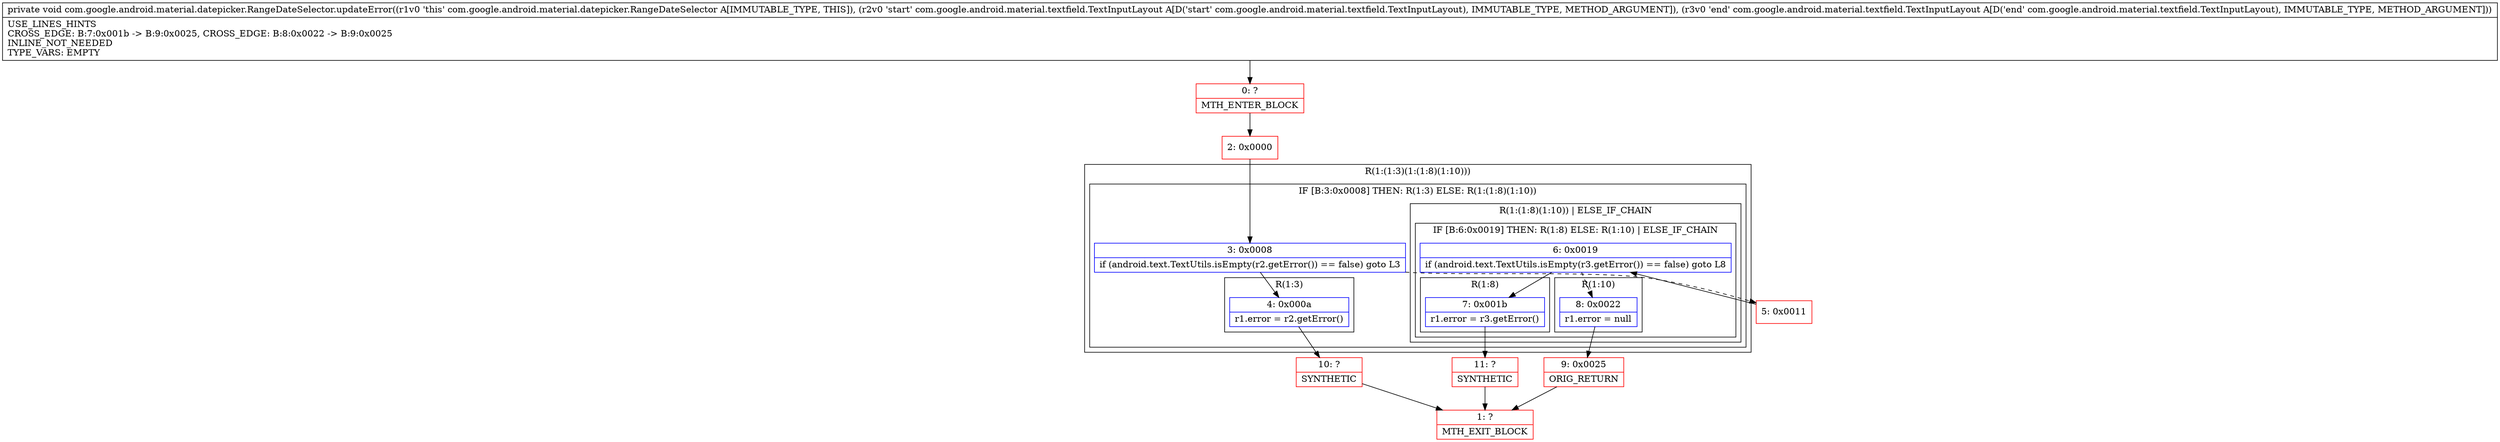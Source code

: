 digraph "CFG forcom.google.android.material.datepicker.RangeDateSelector.updateError(Lcom\/google\/android\/material\/textfield\/TextInputLayout;Lcom\/google\/android\/material\/textfield\/TextInputLayout;)V" {
subgraph cluster_Region_204774918 {
label = "R(1:(1:3)(1:(1:8)(1:10)))";
node [shape=record,color=blue];
subgraph cluster_IfRegion_778691169 {
label = "IF [B:3:0x0008] THEN: R(1:3) ELSE: R(1:(1:8)(1:10))";
node [shape=record,color=blue];
Node_3 [shape=record,label="{3\:\ 0x0008|if (android.text.TextUtils.isEmpty(r2.getError()) == false) goto L3\l}"];
subgraph cluster_Region_98204667 {
label = "R(1:3)";
node [shape=record,color=blue];
Node_4 [shape=record,label="{4\:\ 0x000a|r1.error = r2.getError()\l}"];
}
subgraph cluster_Region_1392496685 {
label = "R(1:(1:8)(1:10)) | ELSE_IF_CHAIN\l";
node [shape=record,color=blue];
subgraph cluster_IfRegion_2048106714 {
label = "IF [B:6:0x0019] THEN: R(1:8) ELSE: R(1:10) | ELSE_IF_CHAIN\l";
node [shape=record,color=blue];
Node_6 [shape=record,label="{6\:\ 0x0019|if (android.text.TextUtils.isEmpty(r3.getError()) == false) goto L8\l}"];
subgraph cluster_Region_461909779 {
label = "R(1:8)";
node [shape=record,color=blue];
Node_7 [shape=record,label="{7\:\ 0x001b|r1.error = r3.getError()\l}"];
}
subgraph cluster_Region_1306233402 {
label = "R(1:10)";
node [shape=record,color=blue];
Node_8 [shape=record,label="{8\:\ 0x0022|r1.error = null\l}"];
}
}
}
}
}
Node_0 [shape=record,color=red,label="{0\:\ ?|MTH_ENTER_BLOCK\l}"];
Node_2 [shape=record,color=red,label="{2\:\ 0x0000}"];
Node_10 [shape=record,color=red,label="{10\:\ ?|SYNTHETIC\l}"];
Node_1 [shape=record,color=red,label="{1\:\ ?|MTH_EXIT_BLOCK\l}"];
Node_5 [shape=record,color=red,label="{5\:\ 0x0011}"];
Node_11 [shape=record,color=red,label="{11\:\ ?|SYNTHETIC\l}"];
Node_9 [shape=record,color=red,label="{9\:\ 0x0025|ORIG_RETURN\l}"];
MethodNode[shape=record,label="{private void com.google.android.material.datepicker.RangeDateSelector.updateError((r1v0 'this' com.google.android.material.datepicker.RangeDateSelector A[IMMUTABLE_TYPE, THIS]), (r2v0 'start' com.google.android.material.textfield.TextInputLayout A[D('start' com.google.android.material.textfield.TextInputLayout), IMMUTABLE_TYPE, METHOD_ARGUMENT]), (r3v0 'end' com.google.android.material.textfield.TextInputLayout A[D('end' com.google.android.material.textfield.TextInputLayout), IMMUTABLE_TYPE, METHOD_ARGUMENT]))  | USE_LINES_HINTS\lCROSS_EDGE: B:7:0x001b \-\> B:9:0x0025, CROSS_EDGE: B:8:0x0022 \-\> B:9:0x0025\lINLINE_NOT_NEEDED\lTYPE_VARS: EMPTY\l}"];
MethodNode -> Node_0;Node_3 -> Node_4;
Node_3 -> Node_5[style=dashed];
Node_4 -> Node_10;
Node_6 -> Node_7;
Node_6 -> Node_8[style=dashed];
Node_7 -> Node_11;
Node_8 -> Node_9;
Node_0 -> Node_2;
Node_2 -> Node_3;
Node_10 -> Node_1;
Node_5 -> Node_6;
Node_11 -> Node_1;
Node_9 -> Node_1;
}

